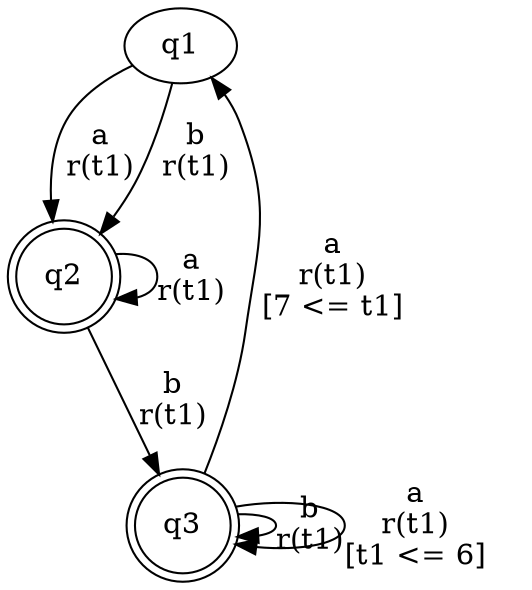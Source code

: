 digraph L {
	qq1[label=q1]
	qq2[label=q2 shape=doublecircle]
	qq3[label=q3 shape=doublecircle]
	qq1 -> qq2[label="a\nr(t1)\n"]
	qq2 -> qq3[label="b\nr(t1)\n"]
	qq3 -> qq3[label="b\nr(t1)\n"]
	qq3 -> qq3[label="a\nr(t1)\n[t1 <= 6]"]
	qq3 -> qq1[label="a\nr(t1)\n[7 <= t1]"]
	qq2 -> qq2[label="a\nr(t1)\n"]
	qq1 -> qq2[label="b\nr(t1)\n"]
}
